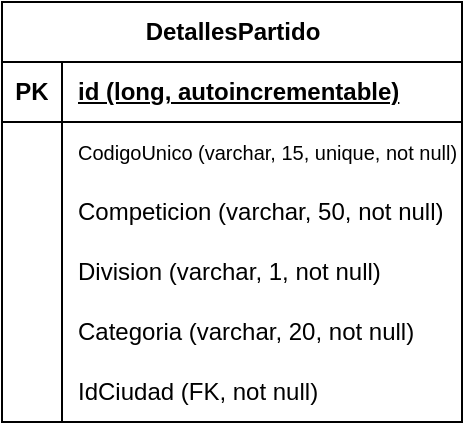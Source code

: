 <mxfile>
    <diagram id="fm2uet7lAsO5M421QCyx" name="Page-1">
        <mxGraphModel dx="352" dy="387" grid="1" gridSize="10" guides="1" tooltips="1" connect="1" arrows="1" fold="1" page="1" pageScale="0.25" pageWidth="230" pageHeight="150" math="0" shadow="0">
            <root>
                <mxCell id="0"/>
                <mxCell id="1" parent="0"/>
                <mxCell id="41" value="" style="rounded=0;whiteSpace=wrap;html=1;fillColor=light-dark(#FFFFFF,#FFFFFF);" parent="1" vertex="1">
                    <mxGeometry width="230" height="210" as="geometry"/>
                </mxCell>
                <mxCell id="6" value="DetallesPartido" style="shape=table;startSize=30;container=1;collapsible=1;childLayout=tableLayout;fixedRows=1;rowLines=0;fontStyle=1;align=center;resizeLast=1;strokeColor=light-dark(#000000,#000000);swimlaneFillColor=light-dark(transparent,#FFFFFF);fontColor=light-dark(#000000,#000000);fillColor=light-dark(#FFFFFF,#FFFFFF);fillStyle=solid;html=1;" parent="1" vertex="1">
                    <mxGeometry width="230" height="210" as="geometry"/>
                </mxCell>
                <mxCell id="7" value="" style="shape=tableRow;horizontal=0;startSize=0;swimlaneHead=0;swimlaneBody=0;fillColor=none;collapsible=0;dropTarget=0;points=[[0,0.5],[1,0.5]];portConstraint=eastwest;top=0;left=0;right=0;bottom=1;strokeColor=light-dark(#000000,#000000);swimlaneFillColor=light-dark(transparent,#FFFFFF);fontColor=light-dark(#000000,#000000);" parent="6" vertex="1">
                    <mxGeometry y="30" width="230" height="30" as="geometry"/>
                </mxCell>
                <mxCell id="8" value="PK" style="shape=partialRectangle;connectable=0;fillColor=none;top=0;left=0;bottom=0;right=0;fontStyle=1;overflow=hidden;whiteSpace=wrap;html=1;strokeColor=light-dark(#000000,#000000);swimlaneFillColor=light-dark(transparent,#FFFFFF);fontColor=light-dark(#000000,#000000);" parent="7" vertex="1">
                    <mxGeometry width="30" height="30" as="geometry">
                        <mxRectangle width="30" height="30" as="alternateBounds"/>
                    </mxGeometry>
                </mxCell>
                <mxCell id="9" value="id (long, autoincrementable)" style="shape=partialRectangle;connectable=0;fillColor=none;top=0;left=0;bottom=0;right=0;align=left;spacingLeft=6;fontStyle=5;overflow=hidden;whiteSpace=wrap;html=1;strokeColor=light-dark(#000000,#000000);swimlaneFillColor=light-dark(transparent,#FFFFFF);fontColor=light-dark(#000000,#000000);" parent="7" vertex="1">
                    <mxGeometry x="30" width="200" height="30" as="geometry">
                        <mxRectangle width="200" height="30" as="alternateBounds"/>
                    </mxGeometry>
                </mxCell>
                <mxCell id="25" style="shape=tableRow;horizontal=0;startSize=0;swimlaneHead=0;swimlaneBody=0;fillColor=none;collapsible=0;dropTarget=0;points=[[0,0.5],[1,0.5]];portConstraint=eastwest;top=0;left=0;right=0;bottom=0;strokeColor=light-dark(#000000,#000000);swimlaneFillColor=light-dark(transparent,#FFFFFF);fontColor=light-dark(#000000,#000000);" parent="6" vertex="1">
                    <mxGeometry y="60" width="230" height="30" as="geometry"/>
                </mxCell>
                <mxCell id="26" style="shape=partialRectangle;connectable=0;fillColor=none;top=0;left=0;bottom=0;right=0;editable=1;overflow=hidden;whiteSpace=wrap;html=1;strokeColor=light-dark(#000000,#000000);swimlaneFillColor=light-dark(transparent,#FFFFFF);fontColor=light-dark(#000000,#000000);" parent="25" vertex="1">
                    <mxGeometry width="30" height="30" as="geometry">
                        <mxRectangle width="30" height="30" as="alternateBounds"/>
                    </mxGeometry>
                </mxCell>
                <mxCell id="27" value="&lt;font style=&quot;font-size: 10px; color: light-dark(rgb(0, 0, 0), rgb(0, 0, 0));&quot;&gt;CodigoUnico (varchar, 15, unique, not null)&lt;/font&gt;" style="shape=partialRectangle;connectable=0;fillColor=none;top=0;left=0;bottom=0;right=0;align=left;spacingLeft=6;overflow=hidden;whiteSpace=wrap;strokeColor=light-dark(#000000,#000000);swimlaneFillColor=light-dark(transparent,#FFFFFF);fontColor=light-dark(#000000,#000000);labelBackgroundColor=none;fontStyle=0;html=1;" parent="25" vertex="1">
                    <mxGeometry x="30" width="200" height="30" as="geometry">
                        <mxRectangle width="200" height="30" as="alternateBounds"/>
                    </mxGeometry>
                </mxCell>
                <mxCell id="42" style="shape=tableRow;horizontal=0;startSize=0;swimlaneHead=0;swimlaneBody=0;fillColor=none;collapsible=0;dropTarget=0;points=[[0,0.5],[1,0.5]];portConstraint=eastwest;top=0;left=0;right=0;bottom=0;strokeColor=light-dark(#000000,#000000);swimlaneFillColor=light-dark(transparent,#FFFFFF);fontColor=light-dark(#000000,#000000);" parent="6" vertex="1">
                    <mxGeometry y="90" width="230" height="30" as="geometry"/>
                </mxCell>
                <mxCell id="43" style="shape=partialRectangle;connectable=0;fillColor=none;top=0;left=0;bottom=0;right=0;editable=1;overflow=hidden;whiteSpace=wrap;html=1;strokeColor=light-dark(#000000,#000000);swimlaneFillColor=light-dark(transparent,#FFFFFF);fontColor=light-dark(#000000,#000000);" parent="42" vertex="1">
                    <mxGeometry width="30" height="30" as="geometry">
                        <mxRectangle width="30" height="30" as="alternateBounds"/>
                    </mxGeometry>
                </mxCell>
                <mxCell id="44" value="Competicion (varchar, 50, not null)" style="shape=partialRectangle;connectable=0;fillColor=none;top=0;left=0;bottom=0;right=0;align=left;spacingLeft=6;overflow=hidden;whiteSpace=wrap;strokeColor=light-dark(#000000,#000000);swimlaneFillColor=light-dark(transparent,#FFFFFF);fontColor=light-dark(#000000,#000000);labelBackgroundColor=none;fontStyle=0;html=1;" parent="42" vertex="1">
                    <mxGeometry x="30" width="200" height="30" as="geometry">
                        <mxRectangle width="200" height="30" as="alternateBounds"/>
                    </mxGeometry>
                </mxCell>
                <mxCell id="45" style="shape=tableRow;horizontal=0;startSize=0;swimlaneHead=0;swimlaneBody=0;fillColor=none;collapsible=0;dropTarget=0;points=[[0,0.5],[1,0.5]];portConstraint=eastwest;top=0;left=0;right=0;bottom=0;strokeColor=light-dark(#000000,#000000);swimlaneFillColor=light-dark(transparent,#FFFFFF);fontColor=light-dark(#000000,#000000);" parent="6" vertex="1">
                    <mxGeometry y="120" width="230" height="30" as="geometry"/>
                </mxCell>
                <mxCell id="46" style="shape=partialRectangle;connectable=0;fillColor=none;top=0;left=0;bottom=0;right=0;editable=1;overflow=hidden;whiteSpace=wrap;html=1;strokeColor=light-dark(#000000,#000000);swimlaneFillColor=light-dark(transparent,#FFFFFF);fontColor=light-dark(#000000,#000000);" parent="45" vertex="1">
                    <mxGeometry width="30" height="30" as="geometry">
                        <mxRectangle width="30" height="30" as="alternateBounds"/>
                    </mxGeometry>
                </mxCell>
                <mxCell id="47" value="Division (varchar, 1, not null)" style="shape=partialRectangle;connectable=0;fillColor=none;top=0;left=0;bottom=0;right=0;align=left;spacingLeft=6;overflow=hidden;whiteSpace=wrap;strokeColor=light-dark(#000000,#000000);swimlaneFillColor=light-dark(transparent,#FFFFFF);fontColor=light-dark(#000000,#000000);labelBackgroundColor=none;fontStyle=0;html=1;" parent="45" vertex="1">
                    <mxGeometry x="30" width="200" height="30" as="geometry">
                        <mxRectangle width="200" height="30" as="alternateBounds"/>
                    </mxGeometry>
                </mxCell>
                <mxCell id="51" style="shape=tableRow;horizontal=0;startSize=0;swimlaneHead=0;swimlaneBody=0;fillColor=none;collapsible=0;dropTarget=0;points=[[0,0.5],[1,0.5]];portConstraint=eastwest;top=0;left=0;right=0;bottom=0;strokeColor=light-dark(#000000,#000000);swimlaneFillColor=light-dark(transparent,#FFFFFF);fontColor=light-dark(#000000,#000000);" vertex="1" parent="6">
                    <mxGeometry y="150" width="230" height="30" as="geometry"/>
                </mxCell>
                <mxCell id="52" style="shape=partialRectangle;connectable=0;fillColor=none;top=0;left=0;bottom=0;right=0;editable=1;overflow=hidden;whiteSpace=wrap;html=1;strokeColor=light-dark(#000000,#000000);swimlaneFillColor=light-dark(transparent,#FFFFFF);fontColor=light-dark(#000000,#000000);" vertex="1" parent="51">
                    <mxGeometry width="30" height="30" as="geometry">
                        <mxRectangle width="30" height="30" as="alternateBounds"/>
                    </mxGeometry>
                </mxCell>
                <mxCell id="53" value="Categoria (varchar, 20, not null)" style="shape=partialRectangle;connectable=0;fillColor=none;top=0;left=0;bottom=0;right=0;align=left;spacingLeft=6;overflow=hidden;whiteSpace=wrap;strokeColor=light-dark(#000000,#000000);swimlaneFillColor=light-dark(transparent,#FFFFFF);fontColor=light-dark(#000000,#000000);labelBackgroundColor=none;fontStyle=0;html=1;" vertex="1" parent="51">
                    <mxGeometry x="30" width="200" height="30" as="geometry">
                        <mxRectangle width="200" height="30" as="alternateBounds"/>
                    </mxGeometry>
                </mxCell>
                <mxCell id="48" style="shape=tableRow;horizontal=0;startSize=0;swimlaneHead=0;swimlaneBody=0;fillColor=none;collapsible=0;dropTarget=0;points=[[0,0.5],[1,0.5]];portConstraint=eastwest;top=0;left=0;right=0;bottom=0;strokeColor=light-dark(#000000,#000000);swimlaneFillColor=light-dark(transparent,#FFFFFF);fontColor=light-dark(#000000,#000000);" parent="6" vertex="1">
                    <mxGeometry y="180" width="230" height="30" as="geometry"/>
                </mxCell>
                <mxCell id="49" style="shape=partialRectangle;connectable=0;fillColor=none;top=0;left=0;bottom=0;right=0;editable=1;overflow=hidden;whiteSpace=wrap;html=1;strokeColor=light-dark(#000000,#000000);swimlaneFillColor=light-dark(transparent,#FFFFFF);fontColor=light-dark(#000000,#000000);" parent="48" vertex="1">
                    <mxGeometry width="30" height="30" as="geometry">
                        <mxRectangle width="30" height="30" as="alternateBounds"/>
                    </mxGeometry>
                </mxCell>
                <mxCell id="50" value="IdCiudad (FK, not null)" style="shape=partialRectangle;connectable=0;fillColor=none;top=0;left=0;bottom=0;right=0;align=left;spacingLeft=6;overflow=hidden;whiteSpace=wrap;strokeColor=light-dark(#000000,#000000);swimlaneFillColor=light-dark(transparent,#FFFFFF);fontColor=light-dark(#000000,#000000);labelBackgroundColor=none;fontStyle=0;" parent="48" vertex="1">
                    <mxGeometry x="30" width="200" height="30" as="geometry">
                        <mxRectangle width="200" height="30" as="alternateBounds"/>
                    </mxGeometry>
                </mxCell>
            </root>
        </mxGraphModel>
    </diagram>
</mxfile>